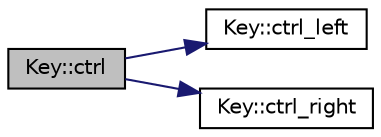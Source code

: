digraph G
{
  bgcolor="transparent";
  edge [fontname="Helvetica",fontsize="10",labelfontname="Helvetica",labelfontsize="10"];
  node [fontname="Helvetica",fontsize="10",shape=record];
  rankdir="LR";
  Node1 [label="Key::ctrl",height=0.2,width=0.4,color="black", fillcolor="grey75", style="filled" fontcolor="black"];
  Node1 -> Node2 [color="midnightblue",fontsize="10",style="solid",fontname="Helvetica"];
  Node2 [label="Key::ctrl_left",height=0.2,width=0.4,color="black",URL="$classKey.html#aaa434afc90ecb93a28a0e5e6e8c58e87"];
  Node1 -> Node3 [color="midnightblue",fontsize="10",style="solid",fontname="Helvetica"];
  Node3 [label="Key::ctrl_right",height=0.2,width=0.4,color="black",URL="$classKey.html#a8c4d5f648534aa271a9582d53382e54f"];
}
